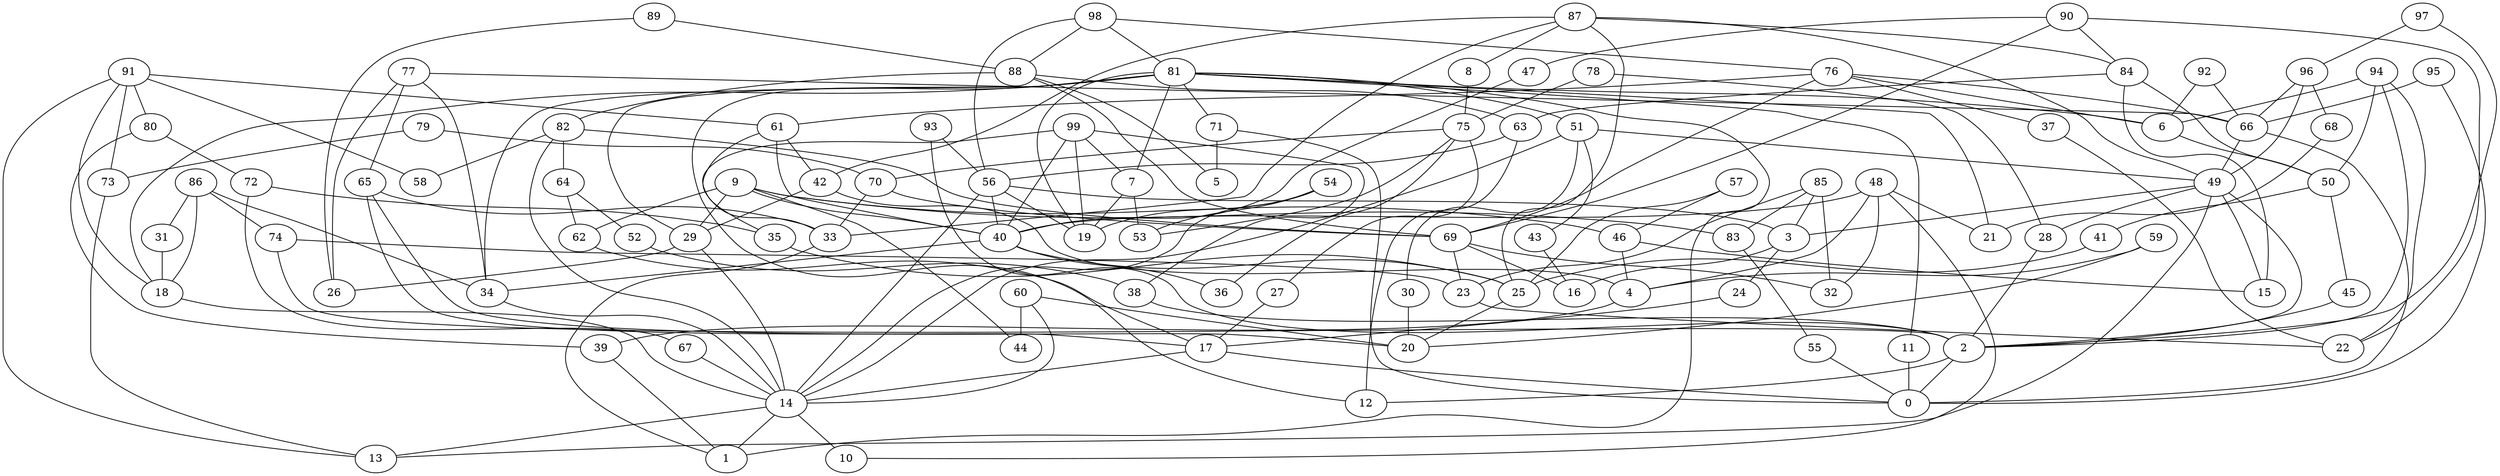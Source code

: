 digraph GG_graph {

subgraph G_graph {
edge [color = black]
"92" -> "66" [dir = none]
"92" -> "6" [dir = none]
"88" -> "5" [dir = none]
"88" -> "63" [dir = none]
"88" -> "82" [dir = none]
"88" -> "69" [dir = none]
"98" -> "56" [dir = none]
"98" -> "81" [dir = none]
"98" -> "88" [dir = none]
"98" -> "76" [dir = none]
"90" -> "22" [dir = none]
"90" -> "47" [dir = none]
"90" -> "69" [dir = none]
"90" -> "84" [dir = none]
"11" -> "0" [dir = none]
"93" -> "56" [dir = none]
"93" -> "2" [dir = none]
"91" -> "73" [dir = none]
"91" -> "13" [dir = none]
"91" -> "80" [dir = none]
"91" -> "61" [dir = none]
"91" -> "18" [dir = none]
"91" -> "58" [dir = none]
"76" -> "37" [dir = none]
"76" -> "69" [dir = none]
"76" -> "6" [dir = none]
"76" -> "66" [dir = none]
"76" -> "61" [dir = none]
"82" -> "69" [dir = none]
"82" -> "14" [dir = none]
"82" -> "58" [dir = none]
"82" -> "64" [dir = none]
"64" -> "52" [dir = none]
"64" -> "62" [dir = none]
"18" -> "14" [dir = none]
"84" -> "63" [dir = none]
"84" -> "15" [dir = none]
"84" -> "50" [dir = none]
"30" -> "20" [dir = none]
"39" -> "1" [dir = none]
"80" -> "72" [dir = none]
"80" -> "39" [dir = none]
"51" -> "30" [dir = none]
"51" -> "14" [dir = none]
"51" -> "49" [dir = none]
"51" -> "43" [dir = none]
"49" -> "28" [dir = none]
"49" -> "2" [dir = none]
"49" -> "15" [dir = none]
"49" -> "3" [dir = none]
"14" -> "1" [dir = none]
"14" -> "10" [dir = none]
"14" -> "13" [dir = none]
"34" -> "14" [dir = none]
"77" -> "66" [dir = none]
"77" -> "34" [dir = none]
"77" -> "26" [dir = none]
"77" -> "65" [dir = none]
"2" -> "12" [dir = none]
"2" -> "0" [dir = none]
"52" -> "38" [dir = none]
"63" -> "12" [dir = none]
"63" -> "56" [dir = none]
"89" -> "88" [dir = none]
"89" -> "26" [dir = none]
"71" -> "0" [dir = none]
"71" -> "5" [dir = none]
"29" -> "26" [dir = none]
"29" -> "14" [dir = none]
"99" -> "38" [dir = none]
"99" -> "40" [dir = none]
"99" -> "7" [dir = none]
"99" -> "19" [dir = none]
"99" -> "35" [dir = none]
"56" -> "3" [dir = none]
"56" -> "14" [dir = none]
"56" -> "40" [dir = none]
"56" -> "19" [dir = none]
"79" -> "70" [dir = none]
"79" -> "73" [dir = none]
"17" -> "0" [dir = none]
"17" -> "14" [dir = none]
"40" -> "36" [dir = none]
"40" -> "25" [dir = none]
"40" -> "34" [dir = none]
"28" -> "2" [dir = none]
"41" -> "25" [dir = none]
"78" -> "75" [dir = none]
"78" -> "28" [dir = none]
"25" -> "20" [dir = none]
"72" -> "67" [dir = none]
"72" -> "35" [dir = none]
"7" -> "19" [dir = none]
"7" -> "53" [dir = none]
"65" -> "33" [dir = none]
"65" -> "20" [dir = none]
"65" -> "17" [dir = none]
"87" -> "84" [dir = none]
"87" -> "49" [dir = none]
"87" -> "42" [dir = none]
"87" -> "8" [dir = none]
"87" -> "33" [dir = none]
"87" -> "25" [dir = none]
"27" -> "17" [dir = none]
"97" -> "2" [dir = none]
"97" -> "96" [dir = none]
"73" -> "13" [dir = none]
"75" -> "70" [dir = none]
"75" -> "53" [dir = none]
"75" -> "27" [dir = none]
"75" -> "36" [dir = none]
"35" -> "25" [dir = none]
"8" -> "75" [dir = none]
"83" -> "55" [dir = none]
"74" -> "2" [dir = none]
"74" -> "23" [dir = none]
"59" -> "20" [dir = none]
"59" -> "4" [dir = none]
"67" -> "14" [dir = none]
"50" -> "45" [dir = none]
"50" -> "41" [dir = none]
"47" -> "40" [dir = none]
"43" -> "16" [dir = none]
"96" -> "68" [dir = none]
"96" -> "66" [dir = none]
"96" -> "49" [dir = none]
"94" -> "50" [dir = none]
"94" -> "2" [dir = none]
"94" -> "6" [dir = none]
"94" -> "22" [dir = none]
"24" -> "17" [dir = none]
"85" -> "23" [dir = none]
"85" -> "3" [dir = none]
"85" -> "83" [dir = none]
"85" -> "32" [dir = none]
"37" -> "22" [dir = none]
"46" -> "15" [dir = none]
"46" -> "4" [dir = none]
"45" -> "2" [dir = none]
"31" -> "18" [dir = none]
"57" -> "25" [dir = none]
"57" -> "46" [dir = none]
"4" -> "39" [dir = none]
"6" -> "50" [dir = none]
"33" -> "1" [dir = none]
"70" -> "69" [dir = none]
"70" -> "33" [dir = none]
"66" -> "49" [dir = none]
"66" -> "0" [dir = none]
"69" -> "32" [dir = none]
"69" -> "23" [dir = none]
"69" -> "16" [dir = none]
"95" -> "66" [dir = none]
"95" -> "0" [dir = none]
"81" -> "29" [dir = none]
"81" -> "7" [dir = none]
"81" -> "6" [dir = none]
"81" -> "51" [dir = none]
"81" -> "1" [dir = none]
"81" -> "18" [dir = none]
"81" -> "34" [dir = none]
"81" -> "19" [dir = none]
"81" -> "11" [dir = none]
"81" -> "21" [dir = none]
"81" -> "71" [dir = none]
"81" -> "12" [dir = none]
"60" -> "14" [dir = none]
"60" -> "20" [dir = none]
"60" -> "44" [dir = none]
"86" -> "31" [dir = none]
"86" -> "74" [dir = none]
"86" -> "34" [dir = none]
"86" -> "18" [dir = none]
"68" -> "21" [dir = none]
"54" -> "53" [dir = none]
"54" -> "14" [dir = none]
"54" -> "19" [dir = none]
"9" -> "83" [dir = none]
"9" -> "62" [dir = none]
"9" -> "46" [dir = none]
"9" -> "44" [dir = none]
"9" -> "40" [dir = none]
"9" -> "29" [dir = none]
"55" -> "0" [dir = none]
"62" -> "17" [dir = none]
"3" -> "16" [dir = none]
"3" -> "24" [dir = none]
"48" -> "10" [dir = none]
"48" -> "4" [dir = none]
"48" -> "32" [dir = none]
"48" -> "40" [dir = none]
"48" -> "21" [dir = none]
"38" -> "2" [dir = none]
"61" -> "40" [dir = none]
"61" -> "33" [dir = none]
"61" -> "42" [dir = none]
"42" -> "29" [dir = none]
"42" -> "4" [dir = none]
"23" -> "22" [dir = none]
"49" -> "13" [dir = none]
}

}
